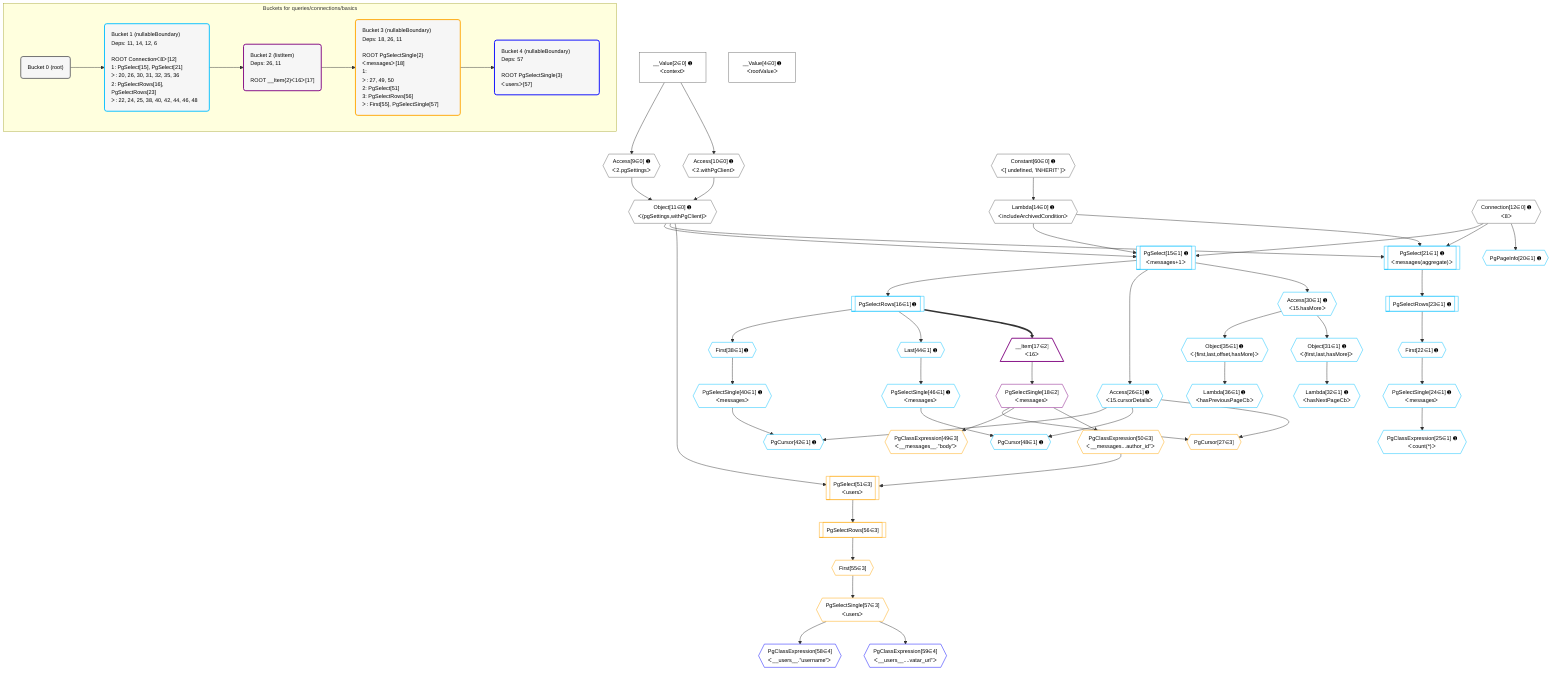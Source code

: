 %%{init: {'themeVariables': { 'fontSize': '12px'}}}%%
graph TD
    classDef path fill:#eee,stroke:#000,color:#000
    classDef plan fill:#fff,stroke-width:1px,color:#000
    classDef itemplan fill:#fff,stroke-width:2px,color:#000
    classDef unbatchedplan fill:#dff,stroke-width:1px,color:#000
    classDef sideeffectplan fill:#fcc,stroke-width:2px,color:#000
    classDef bucket fill:#f6f6f6,color:#000,stroke-width:2px,text-align:left


    %% plan dependencies
    Object11{{"Object[11∈0] ➊<br />ᐸ{pgSettings,withPgClient}ᐳ"}}:::plan
    Access9{{"Access[9∈0] ➊<br />ᐸ2.pgSettingsᐳ"}}:::plan
    Access10{{"Access[10∈0] ➊<br />ᐸ2.withPgClientᐳ"}}:::plan
    Access9 & Access10 --> Object11
    __Value2["__Value[2∈0] ➊<br />ᐸcontextᐳ"]:::plan
    __Value2 --> Access9
    __Value2 --> Access10
    Lambda14{{"Lambda[14∈0] ➊<br />ᐸincludeArchivedConditionᐳ"}}:::plan
    Constant60{{"Constant[60∈0] ➊<br />ᐸ[ undefined, 'INHERIT' ]ᐳ"}}:::plan
    Constant60 --> Lambda14
    __Value4["__Value[4∈0] ➊<br />ᐸrootValueᐳ"]:::plan
    Connection12{{"Connection[12∈0] ➊<br />ᐸ8ᐳ"}}:::plan
    Object35{{"Object[35∈1] ➊<br />ᐸ{first,last,offset,hasMore}ᐳ"}}:::plan
    Access30{{"Access[30∈1] ➊<br />ᐸ15.hasMoreᐳ"}}:::plan
    Access30 --> Object35
    PgSelect15[["PgSelect[15∈1] ➊<br />ᐸmessages+1ᐳ"]]:::plan
    Object11 & Lambda14 & Connection12 --> PgSelect15
    PgSelect21[["PgSelect[21∈1] ➊<br />ᐸmessages(aggregate)ᐳ"]]:::plan
    Object11 & Lambda14 & Connection12 --> PgSelect21
    Object31{{"Object[31∈1] ➊<br />ᐸ{first,last,hasMore}ᐳ"}}:::plan
    Access30 --> Object31
    PgCursor42{{"PgCursor[42∈1] ➊"}}:::plan
    PgSelectSingle40{{"PgSelectSingle[40∈1] ➊<br />ᐸmessagesᐳ"}}:::plan
    Access26{{"Access[26∈1] ➊<br />ᐸ15.cursorDetailsᐳ"}}:::plan
    PgSelectSingle40 & Access26 --> PgCursor42
    PgCursor48{{"PgCursor[48∈1] ➊"}}:::plan
    PgSelectSingle46{{"PgSelectSingle[46∈1] ➊<br />ᐸmessagesᐳ"}}:::plan
    PgSelectSingle46 & Access26 --> PgCursor48
    PgSelectRows16[["PgSelectRows[16∈1] ➊"]]:::plan
    PgSelect15 --> PgSelectRows16
    PgPageInfo20{{"PgPageInfo[20∈1] ➊"}}:::plan
    Connection12 --> PgPageInfo20
    First22{{"First[22∈1] ➊"}}:::plan
    PgSelectRows23[["PgSelectRows[23∈1] ➊"]]:::plan
    PgSelectRows23 --> First22
    PgSelect21 --> PgSelectRows23
    PgSelectSingle24{{"PgSelectSingle[24∈1] ➊<br />ᐸmessagesᐳ"}}:::plan
    First22 --> PgSelectSingle24
    PgClassExpression25{{"PgClassExpression[25∈1] ➊<br />ᐸcount(*)ᐳ"}}:::plan
    PgSelectSingle24 --> PgClassExpression25
    PgSelect15 --> Access26
    PgSelect15 --> Access30
    Lambda32{{"Lambda[32∈1] ➊<br />ᐸhasNextPageCbᐳ"}}:::plan
    Object31 --> Lambda32
    Lambda36{{"Lambda[36∈1] ➊<br />ᐸhasPreviousPageCbᐳ"}}:::plan
    Object35 --> Lambda36
    First38{{"First[38∈1] ➊"}}:::plan
    PgSelectRows16 --> First38
    First38 --> PgSelectSingle40
    Last44{{"Last[44∈1] ➊"}}:::plan
    PgSelectRows16 --> Last44
    Last44 --> PgSelectSingle46
    __Item17[/"__Item[17∈2]<br />ᐸ16ᐳ"\]:::itemplan
    PgSelectRows16 ==> __Item17
    PgSelectSingle18{{"PgSelectSingle[18∈2]<br />ᐸmessagesᐳ"}}:::plan
    __Item17 --> PgSelectSingle18
    PgCursor27{{"PgCursor[27∈3]"}}:::plan
    PgSelectSingle18 & Access26 --> PgCursor27
    PgSelect51[["PgSelect[51∈3]<br />ᐸusersᐳ"]]:::plan
    PgClassExpression50{{"PgClassExpression[50∈3]<br />ᐸ__messages...author_id”ᐳ"}}:::plan
    Object11 & PgClassExpression50 --> PgSelect51
    PgClassExpression49{{"PgClassExpression[49∈3]<br />ᐸ__messages__.”body”ᐳ"}}:::plan
    PgSelectSingle18 --> PgClassExpression49
    PgSelectSingle18 --> PgClassExpression50
    First55{{"First[55∈3]"}}:::plan
    PgSelectRows56[["PgSelectRows[56∈3]"]]:::plan
    PgSelectRows56 --> First55
    PgSelect51 --> PgSelectRows56
    PgSelectSingle57{{"PgSelectSingle[57∈3]<br />ᐸusersᐳ"}}:::plan
    First55 --> PgSelectSingle57
    PgClassExpression58{{"PgClassExpression[58∈4]<br />ᐸ__users__.”username”ᐳ"}}:::plan
    PgSelectSingle57 --> PgClassExpression58
    PgClassExpression59{{"PgClassExpression[59∈4]<br />ᐸ__users__....vatar_url”ᐳ"}}:::plan
    PgSelectSingle57 --> PgClassExpression59

    %% define steps

    subgraph "Buckets for queries/connections/basics"
    Bucket0("Bucket 0 (root)"):::bucket
    classDef bucket0 stroke:#696969
    class Bucket0,__Value2,__Value4,Access9,Access10,Object11,Connection12,Lambda14,Constant60 bucket0
    Bucket1("Bucket 1 (nullableBoundary)<br />Deps: 11, 14, 12, 6<br /><br />ROOT Connectionᐸ8ᐳ[12]<br />1: PgSelect[15], PgSelect[21]<br />ᐳ: 20, 26, 30, 31, 32, 35, 36<br />2: PgSelectRows[16], PgSelectRows[23]<br />ᐳ: 22, 24, 25, 38, 40, 42, 44, 46, 48"):::bucket
    classDef bucket1 stroke:#00bfff
    class Bucket1,PgSelect15,PgSelectRows16,PgPageInfo20,PgSelect21,First22,PgSelectRows23,PgSelectSingle24,PgClassExpression25,Access26,Access30,Object31,Lambda32,Object35,Lambda36,First38,PgSelectSingle40,PgCursor42,Last44,PgSelectSingle46,PgCursor48 bucket1
    Bucket2("Bucket 2 (listItem)<br />Deps: 26, 11<br /><br />ROOT __Item{2}ᐸ16ᐳ[17]"):::bucket
    classDef bucket2 stroke:#7f007f
    class Bucket2,__Item17,PgSelectSingle18 bucket2
    Bucket3("Bucket 3 (nullableBoundary)<br />Deps: 18, 26, 11<br /><br />ROOT PgSelectSingle{2}ᐸmessagesᐳ[18]<br />1: <br />ᐳ: 27, 49, 50<br />2: PgSelect[51]<br />3: PgSelectRows[56]<br />ᐳ: First[55], PgSelectSingle[57]"):::bucket
    classDef bucket3 stroke:#ffa500
    class Bucket3,PgCursor27,PgClassExpression49,PgClassExpression50,PgSelect51,First55,PgSelectRows56,PgSelectSingle57 bucket3
    Bucket4("Bucket 4 (nullableBoundary)<br />Deps: 57<br /><br />ROOT PgSelectSingle{3}ᐸusersᐳ[57]"):::bucket
    classDef bucket4 stroke:#0000ff
    class Bucket4,PgClassExpression58,PgClassExpression59 bucket4
    Bucket0 --> Bucket1
    Bucket1 --> Bucket2
    Bucket2 --> Bucket3
    Bucket3 --> Bucket4
    end